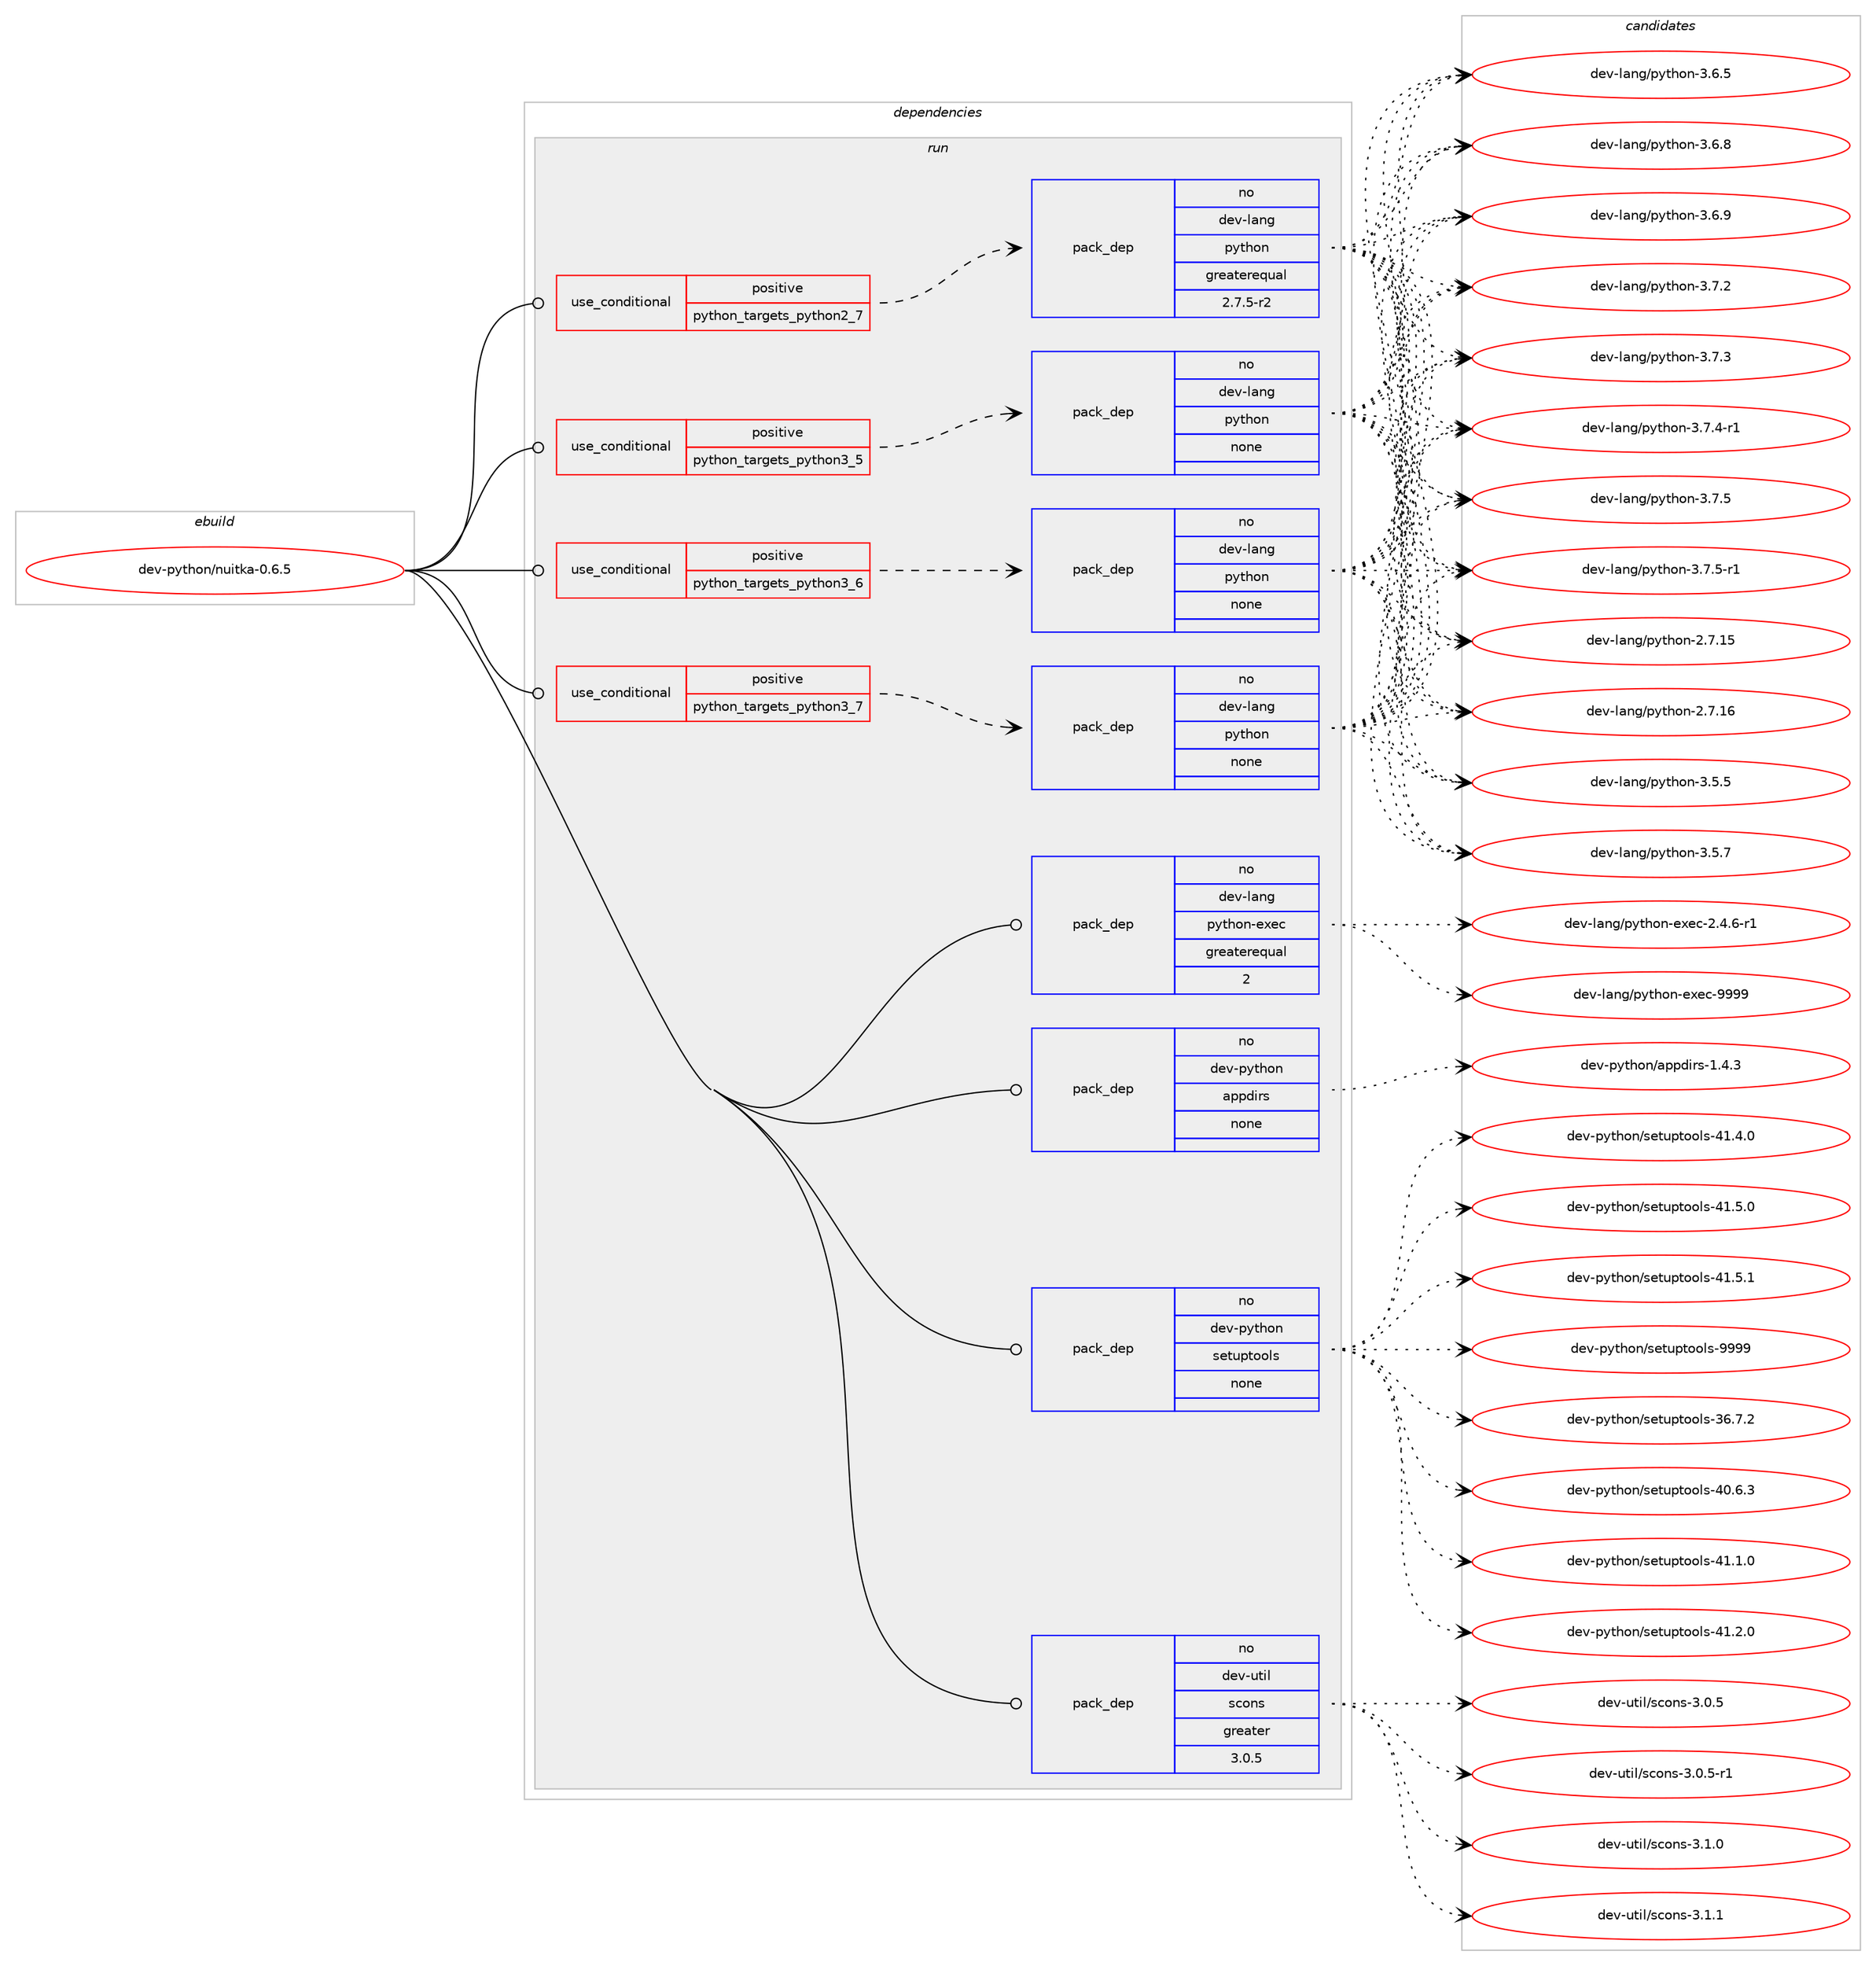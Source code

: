 digraph prolog {

# *************
# Graph options
# *************

newrank=true;
concentrate=true;
compound=true;
graph [rankdir=LR,fontname=Helvetica,fontsize=10,ranksep=1.5];#, ranksep=2.5, nodesep=0.2];
edge  [arrowhead=vee];
node  [fontname=Helvetica,fontsize=10];

# **********
# The ebuild
# **********

subgraph cluster_leftcol {
color=gray;
rank=same;
label=<<i>ebuild</i>>;
id [label="dev-python/nuitka-0.6.5", color=red, width=4, href="../dev-python/nuitka-0.6.5.svg"];
}

# ****************
# The dependencies
# ****************

subgraph cluster_midcol {
color=gray;
label=<<i>dependencies</i>>;
subgraph cluster_compile {
fillcolor="#eeeeee";
style=filled;
label=<<i>compile</i>>;
}
subgraph cluster_compileandrun {
fillcolor="#eeeeee";
style=filled;
label=<<i>compile and run</i>>;
}
subgraph cluster_run {
fillcolor="#eeeeee";
style=filled;
label=<<i>run</i>>;
subgraph cond143368 {
dependency617328 [label=<<TABLE BORDER="0" CELLBORDER="1" CELLSPACING="0" CELLPADDING="4"><TR><TD ROWSPAN="3" CELLPADDING="10">use_conditional</TD></TR><TR><TD>positive</TD></TR><TR><TD>python_targets_python2_7</TD></TR></TABLE>>, shape=none, color=red];
subgraph pack462152 {
dependency617329 [label=<<TABLE BORDER="0" CELLBORDER="1" CELLSPACING="0" CELLPADDING="4" WIDTH="220"><TR><TD ROWSPAN="6" CELLPADDING="30">pack_dep</TD></TR><TR><TD WIDTH="110">no</TD></TR><TR><TD>dev-lang</TD></TR><TR><TD>python</TD></TR><TR><TD>greaterequal</TD></TR><TR><TD>2.7.5-r2</TD></TR></TABLE>>, shape=none, color=blue];
}
dependency617328:e -> dependency617329:w [weight=20,style="dashed",arrowhead="vee"];
}
id:e -> dependency617328:w [weight=20,style="solid",arrowhead="odot"];
subgraph cond143369 {
dependency617330 [label=<<TABLE BORDER="0" CELLBORDER="1" CELLSPACING="0" CELLPADDING="4"><TR><TD ROWSPAN="3" CELLPADDING="10">use_conditional</TD></TR><TR><TD>positive</TD></TR><TR><TD>python_targets_python3_5</TD></TR></TABLE>>, shape=none, color=red];
subgraph pack462153 {
dependency617331 [label=<<TABLE BORDER="0" CELLBORDER="1" CELLSPACING="0" CELLPADDING="4" WIDTH="220"><TR><TD ROWSPAN="6" CELLPADDING="30">pack_dep</TD></TR><TR><TD WIDTH="110">no</TD></TR><TR><TD>dev-lang</TD></TR><TR><TD>python</TD></TR><TR><TD>none</TD></TR><TR><TD></TD></TR></TABLE>>, shape=none, color=blue];
}
dependency617330:e -> dependency617331:w [weight=20,style="dashed",arrowhead="vee"];
}
id:e -> dependency617330:w [weight=20,style="solid",arrowhead="odot"];
subgraph cond143370 {
dependency617332 [label=<<TABLE BORDER="0" CELLBORDER="1" CELLSPACING="0" CELLPADDING="4"><TR><TD ROWSPAN="3" CELLPADDING="10">use_conditional</TD></TR><TR><TD>positive</TD></TR><TR><TD>python_targets_python3_6</TD></TR></TABLE>>, shape=none, color=red];
subgraph pack462154 {
dependency617333 [label=<<TABLE BORDER="0" CELLBORDER="1" CELLSPACING="0" CELLPADDING="4" WIDTH="220"><TR><TD ROWSPAN="6" CELLPADDING="30">pack_dep</TD></TR><TR><TD WIDTH="110">no</TD></TR><TR><TD>dev-lang</TD></TR><TR><TD>python</TD></TR><TR><TD>none</TD></TR><TR><TD></TD></TR></TABLE>>, shape=none, color=blue];
}
dependency617332:e -> dependency617333:w [weight=20,style="dashed",arrowhead="vee"];
}
id:e -> dependency617332:w [weight=20,style="solid",arrowhead="odot"];
subgraph cond143371 {
dependency617334 [label=<<TABLE BORDER="0" CELLBORDER="1" CELLSPACING="0" CELLPADDING="4"><TR><TD ROWSPAN="3" CELLPADDING="10">use_conditional</TD></TR><TR><TD>positive</TD></TR><TR><TD>python_targets_python3_7</TD></TR></TABLE>>, shape=none, color=red];
subgraph pack462155 {
dependency617335 [label=<<TABLE BORDER="0" CELLBORDER="1" CELLSPACING="0" CELLPADDING="4" WIDTH="220"><TR><TD ROWSPAN="6" CELLPADDING="30">pack_dep</TD></TR><TR><TD WIDTH="110">no</TD></TR><TR><TD>dev-lang</TD></TR><TR><TD>python</TD></TR><TR><TD>none</TD></TR><TR><TD></TD></TR></TABLE>>, shape=none, color=blue];
}
dependency617334:e -> dependency617335:w [weight=20,style="dashed",arrowhead="vee"];
}
id:e -> dependency617334:w [weight=20,style="solid",arrowhead="odot"];
subgraph pack462156 {
dependency617336 [label=<<TABLE BORDER="0" CELLBORDER="1" CELLSPACING="0" CELLPADDING="4" WIDTH="220"><TR><TD ROWSPAN="6" CELLPADDING="30">pack_dep</TD></TR><TR><TD WIDTH="110">no</TD></TR><TR><TD>dev-lang</TD></TR><TR><TD>python-exec</TD></TR><TR><TD>greaterequal</TD></TR><TR><TD>2</TD></TR></TABLE>>, shape=none, color=blue];
}
id:e -> dependency617336:w [weight=20,style="solid",arrowhead="odot"];
subgraph pack462157 {
dependency617337 [label=<<TABLE BORDER="0" CELLBORDER="1" CELLSPACING="0" CELLPADDING="4" WIDTH="220"><TR><TD ROWSPAN="6" CELLPADDING="30">pack_dep</TD></TR><TR><TD WIDTH="110">no</TD></TR><TR><TD>dev-python</TD></TR><TR><TD>appdirs</TD></TR><TR><TD>none</TD></TR><TR><TD></TD></TR></TABLE>>, shape=none, color=blue];
}
id:e -> dependency617337:w [weight=20,style="solid",arrowhead="odot"];
subgraph pack462158 {
dependency617338 [label=<<TABLE BORDER="0" CELLBORDER="1" CELLSPACING="0" CELLPADDING="4" WIDTH="220"><TR><TD ROWSPAN="6" CELLPADDING="30">pack_dep</TD></TR><TR><TD WIDTH="110">no</TD></TR><TR><TD>dev-python</TD></TR><TR><TD>setuptools</TD></TR><TR><TD>none</TD></TR><TR><TD></TD></TR></TABLE>>, shape=none, color=blue];
}
id:e -> dependency617338:w [weight=20,style="solid",arrowhead="odot"];
subgraph pack462159 {
dependency617339 [label=<<TABLE BORDER="0" CELLBORDER="1" CELLSPACING="0" CELLPADDING="4" WIDTH="220"><TR><TD ROWSPAN="6" CELLPADDING="30">pack_dep</TD></TR><TR><TD WIDTH="110">no</TD></TR><TR><TD>dev-util</TD></TR><TR><TD>scons</TD></TR><TR><TD>greater</TD></TR><TR><TD>3.0.5</TD></TR></TABLE>>, shape=none, color=blue];
}
id:e -> dependency617339:w [weight=20,style="solid",arrowhead="odot"];
}
}

# **************
# The candidates
# **************

subgraph cluster_choices {
rank=same;
color=gray;
label=<<i>candidates</i>>;

subgraph choice462152 {
color=black;
nodesep=1;
choice10010111845108971101034711212111610411111045504655464953 [label="dev-lang/python-2.7.15", color=red, width=4,href="../dev-lang/python-2.7.15.svg"];
choice10010111845108971101034711212111610411111045504655464954 [label="dev-lang/python-2.7.16", color=red, width=4,href="../dev-lang/python-2.7.16.svg"];
choice100101118451089711010347112121116104111110455146534653 [label="dev-lang/python-3.5.5", color=red, width=4,href="../dev-lang/python-3.5.5.svg"];
choice100101118451089711010347112121116104111110455146534655 [label="dev-lang/python-3.5.7", color=red, width=4,href="../dev-lang/python-3.5.7.svg"];
choice100101118451089711010347112121116104111110455146544653 [label="dev-lang/python-3.6.5", color=red, width=4,href="../dev-lang/python-3.6.5.svg"];
choice100101118451089711010347112121116104111110455146544656 [label="dev-lang/python-3.6.8", color=red, width=4,href="../dev-lang/python-3.6.8.svg"];
choice100101118451089711010347112121116104111110455146544657 [label="dev-lang/python-3.6.9", color=red, width=4,href="../dev-lang/python-3.6.9.svg"];
choice100101118451089711010347112121116104111110455146554650 [label="dev-lang/python-3.7.2", color=red, width=4,href="../dev-lang/python-3.7.2.svg"];
choice100101118451089711010347112121116104111110455146554651 [label="dev-lang/python-3.7.3", color=red, width=4,href="../dev-lang/python-3.7.3.svg"];
choice1001011184510897110103471121211161041111104551465546524511449 [label="dev-lang/python-3.7.4-r1", color=red, width=4,href="../dev-lang/python-3.7.4-r1.svg"];
choice100101118451089711010347112121116104111110455146554653 [label="dev-lang/python-3.7.5", color=red, width=4,href="../dev-lang/python-3.7.5.svg"];
choice1001011184510897110103471121211161041111104551465546534511449 [label="dev-lang/python-3.7.5-r1", color=red, width=4,href="../dev-lang/python-3.7.5-r1.svg"];
dependency617329:e -> choice10010111845108971101034711212111610411111045504655464953:w [style=dotted,weight="100"];
dependency617329:e -> choice10010111845108971101034711212111610411111045504655464954:w [style=dotted,weight="100"];
dependency617329:e -> choice100101118451089711010347112121116104111110455146534653:w [style=dotted,weight="100"];
dependency617329:e -> choice100101118451089711010347112121116104111110455146534655:w [style=dotted,weight="100"];
dependency617329:e -> choice100101118451089711010347112121116104111110455146544653:w [style=dotted,weight="100"];
dependency617329:e -> choice100101118451089711010347112121116104111110455146544656:w [style=dotted,weight="100"];
dependency617329:e -> choice100101118451089711010347112121116104111110455146544657:w [style=dotted,weight="100"];
dependency617329:e -> choice100101118451089711010347112121116104111110455146554650:w [style=dotted,weight="100"];
dependency617329:e -> choice100101118451089711010347112121116104111110455146554651:w [style=dotted,weight="100"];
dependency617329:e -> choice1001011184510897110103471121211161041111104551465546524511449:w [style=dotted,weight="100"];
dependency617329:e -> choice100101118451089711010347112121116104111110455146554653:w [style=dotted,weight="100"];
dependency617329:e -> choice1001011184510897110103471121211161041111104551465546534511449:w [style=dotted,weight="100"];
}
subgraph choice462153 {
color=black;
nodesep=1;
choice10010111845108971101034711212111610411111045504655464953 [label="dev-lang/python-2.7.15", color=red, width=4,href="../dev-lang/python-2.7.15.svg"];
choice10010111845108971101034711212111610411111045504655464954 [label="dev-lang/python-2.7.16", color=red, width=4,href="../dev-lang/python-2.7.16.svg"];
choice100101118451089711010347112121116104111110455146534653 [label="dev-lang/python-3.5.5", color=red, width=4,href="../dev-lang/python-3.5.5.svg"];
choice100101118451089711010347112121116104111110455146534655 [label="dev-lang/python-3.5.7", color=red, width=4,href="../dev-lang/python-3.5.7.svg"];
choice100101118451089711010347112121116104111110455146544653 [label="dev-lang/python-3.6.5", color=red, width=4,href="../dev-lang/python-3.6.5.svg"];
choice100101118451089711010347112121116104111110455146544656 [label="dev-lang/python-3.6.8", color=red, width=4,href="../dev-lang/python-3.6.8.svg"];
choice100101118451089711010347112121116104111110455146544657 [label="dev-lang/python-3.6.9", color=red, width=4,href="../dev-lang/python-3.6.9.svg"];
choice100101118451089711010347112121116104111110455146554650 [label="dev-lang/python-3.7.2", color=red, width=4,href="../dev-lang/python-3.7.2.svg"];
choice100101118451089711010347112121116104111110455146554651 [label="dev-lang/python-3.7.3", color=red, width=4,href="../dev-lang/python-3.7.3.svg"];
choice1001011184510897110103471121211161041111104551465546524511449 [label="dev-lang/python-3.7.4-r1", color=red, width=4,href="../dev-lang/python-3.7.4-r1.svg"];
choice100101118451089711010347112121116104111110455146554653 [label="dev-lang/python-3.7.5", color=red, width=4,href="../dev-lang/python-3.7.5.svg"];
choice1001011184510897110103471121211161041111104551465546534511449 [label="dev-lang/python-3.7.5-r1", color=red, width=4,href="../dev-lang/python-3.7.5-r1.svg"];
dependency617331:e -> choice10010111845108971101034711212111610411111045504655464953:w [style=dotted,weight="100"];
dependency617331:e -> choice10010111845108971101034711212111610411111045504655464954:w [style=dotted,weight="100"];
dependency617331:e -> choice100101118451089711010347112121116104111110455146534653:w [style=dotted,weight="100"];
dependency617331:e -> choice100101118451089711010347112121116104111110455146534655:w [style=dotted,weight="100"];
dependency617331:e -> choice100101118451089711010347112121116104111110455146544653:w [style=dotted,weight="100"];
dependency617331:e -> choice100101118451089711010347112121116104111110455146544656:w [style=dotted,weight="100"];
dependency617331:e -> choice100101118451089711010347112121116104111110455146544657:w [style=dotted,weight="100"];
dependency617331:e -> choice100101118451089711010347112121116104111110455146554650:w [style=dotted,weight="100"];
dependency617331:e -> choice100101118451089711010347112121116104111110455146554651:w [style=dotted,weight="100"];
dependency617331:e -> choice1001011184510897110103471121211161041111104551465546524511449:w [style=dotted,weight="100"];
dependency617331:e -> choice100101118451089711010347112121116104111110455146554653:w [style=dotted,weight="100"];
dependency617331:e -> choice1001011184510897110103471121211161041111104551465546534511449:w [style=dotted,weight="100"];
}
subgraph choice462154 {
color=black;
nodesep=1;
choice10010111845108971101034711212111610411111045504655464953 [label="dev-lang/python-2.7.15", color=red, width=4,href="../dev-lang/python-2.7.15.svg"];
choice10010111845108971101034711212111610411111045504655464954 [label="dev-lang/python-2.7.16", color=red, width=4,href="../dev-lang/python-2.7.16.svg"];
choice100101118451089711010347112121116104111110455146534653 [label="dev-lang/python-3.5.5", color=red, width=4,href="../dev-lang/python-3.5.5.svg"];
choice100101118451089711010347112121116104111110455146534655 [label="dev-lang/python-3.5.7", color=red, width=4,href="../dev-lang/python-3.5.7.svg"];
choice100101118451089711010347112121116104111110455146544653 [label="dev-lang/python-3.6.5", color=red, width=4,href="../dev-lang/python-3.6.5.svg"];
choice100101118451089711010347112121116104111110455146544656 [label="dev-lang/python-3.6.8", color=red, width=4,href="../dev-lang/python-3.6.8.svg"];
choice100101118451089711010347112121116104111110455146544657 [label="dev-lang/python-3.6.9", color=red, width=4,href="../dev-lang/python-3.6.9.svg"];
choice100101118451089711010347112121116104111110455146554650 [label="dev-lang/python-3.7.2", color=red, width=4,href="../dev-lang/python-3.7.2.svg"];
choice100101118451089711010347112121116104111110455146554651 [label="dev-lang/python-3.7.3", color=red, width=4,href="../dev-lang/python-3.7.3.svg"];
choice1001011184510897110103471121211161041111104551465546524511449 [label="dev-lang/python-3.7.4-r1", color=red, width=4,href="../dev-lang/python-3.7.4-r1.svg"];
choice100101118451089711010347112121116104111110455146554653 [label="dev-lang/python-3.7.5", color=red, width=4,href="../dev-lang/python-3.7.5.svg"];
choice1001011184510897110103471121211161041111104551465546534511449 [label="dev-lang/python-3.7.5-r1", color=red, width=4,href="../dev-lang/python-3.7.5-r1.svg"];
dependency617333:e -> choice10010111845108971101034711212111610411111045504655464953:w [style=dotted,weight="100"];
dependency617333:e -> choice10010111845108971101034711212111610411111045504655464954:w [style=dotted,weight="100"];
dependency617333:e -> choice100101118451089711010347112121116104111110455146534653:w [style=dotted,weight="100"];
dependency617333:e -> choice100101118451089711010347112121116104111110455146534655:w [style=dotted,weight="100"];
dependency617333:e -> choice100101118451089711010347112121116104111110455146544653:w [style=dotted,weight="100"];
dependency617333:e -> choice100101118451089711010347112121116104111110455146544656:w [style=dotted,weight="100"];
dependency617333:e -> choice100101118451089711010347112121116104111110455146544657:w [style=dotted,weight="100"];
dependency617333:e -> choice100101118451089711010347112121116104111110455146554650:w [style=dotted,weight="100"];
dependency617333:e -> choice100101118451089711010347112121116104111110455146554651:w [style=dotted,weight="100"];
dependency617333:e -> choice1001011184510897110103471121211161041111104551465546524511449:w [style=dotted,weight="100"];
dependency617333:e -> choice100101118451089711010347112121116104111110455146554653:w [style=dotted,weight="100"];
dependency617333:e -> choice1001011184510897110103471121211161041111104551465546534511449:w [style=dotted,weight="100"];
}
subgraph choice462155 {
color=black;
nodesep=1;
choice10010111845108971101034711212111610411111045504655464953 [label="dev-lang/python-2.7.15", color=red, width=4,href="../dev-lang/python-2.7.15.svg"];
choice10010111845108971101034711212111610411111045504655464954 [label="dev-lang/python-2.7.16", color=red, width=4,href="../dev-lang/python-2.7.16.svg"];
choice100101118451089711010347112121116104111110455146534653 [label="dev-lang/python-3.5.5", color=red, width=4,href="../dev-lang/python-3.5.5.svg"];
choice100101118451089711010347112121116104111110455146534655 [label="dev-lang/python-3.5.7", color=red, width=4,href="../dev-lang/python-3.5.7.svg"];
choice100101118451089711010347112121116104111110455146544653 [label="dev-lang/python-3.6.5", color=red, width=4,href="../dev-lang/python-3.6.5.svg"];
choice100101118451089711010347112121116104111110455146544656 [label="dev-lang/python-3.6.8", color=red, width=4,href="../dev-lang/python-3.6.8.svg"];
choice100101118451089711010347112121116104111110455146544657 [label="dev-lang/python-3.6.9", color=red, width=4,href="../dev-lang/python-3.6.9.svg"];
choice100101118451089711010347112121116104111110455146554650 [label="dev-lang/python-3.7.2", color=red, width=4,href="../dev-lang/python-3.7.2.svg"];
choice100101118451089711010347112121116104111110455146554651 [label="dev-lang/python-3.7.3", color=red, width=4,href="../dev-lang/python-3.7.3.svg"];
choice1001011184510897110103471121211161041111104551465546524511449 [label="dev-lang/python-3.7.4-r1", color=red, width=4,href="../dev-lang/python-3.7.4-r1.svg"];
choice100101118451089711010347112121116104111110455146554653 [label="dev-lang/python-3.7.5", color=red, width=4,href="../dev-lang/python-3.7.5.svg"];
choice1001011184510897110103471121211161041111104551465546534511449 [label="dev-lang/python-3.7.5-r1", color=red, width=4,href="../dev-lang/python-3.7.5-r1.svg"];
dependency617335:e -> choice10010111845108971101034711212111610411111045504655464953:w [style=dotted,weight="100"];
dependency617335:e -> choice10010111845108971101034711212111610411111045504655464954:w [style=dotted,weight="100"];
dependency617335:e -> choice100101118451089711010347112121116104111110455146534653:w [style=dotted,weight="100"];
dependency617335:e -> choice100101118451089711010347112121116104111110455146534655:w [style=dotted,weight="100"];
dependency617335:e -> choice100101118451089711010347112121116104111110455146544653:w [style=dotted,weight="100"];
dependency617335:e -> choice100101118451089711010347112121116104111110455146544656:w [style=dotted,weight="100"];
dependency617335:e -> choice100101118451089711010347112121116104111110455146544657:w [style=dotted,weight="100"];
dependency617335:e -> choice100101118451089711010347112121116104111110455146554650:w [style=dotted,weight="100"];
dependency617335:e -> choice100101118451089711010347112121116104111110455146554651:w [style=dotted,weight="100"];
dependency617335:e -> choice1001011184510897110103471121211161041111104551465546524511449:w [style=dotted,weight="100"];
dependency617335:e -> choice100101118451089711010347112121116104111110455146554653:w [style=dotted,weight="100"];
dependency617335:e -> choice1001011184510897110103471121211161041111104551465546534511449:w [style=dotted,weight="100"];
}
subgraph choice462156 {
color=black;
nodesep=1;
choice10010111845108971101034711212111610411111045101120101994550465246544511449 [label="dev-lang/python-exec-2.4.6-r1", color=red, width=4,href="../dev-lang/python-exec-2.4.6-r1.svg"];
choice10010111845108971101034711212111610411111045101120101994557575757 [label="dev-lang/python-exec-9999", color=red, width=4,href="../dev-lang/python-exec-9999.svg"];
dependency617336:e -> choice10010111845108971101034711212111610411111045101120101994550465246544511449:w [style=dotted,weight="100"];
dependency617336:e -> choice10010111845108971101034711212111610411111045101120101994557575757:w [style=dotted,weight="100"];
}
subgraph choice462157 {
color=black;
nodesep=1;
choice100101118451121211161041111104797112112100105114115454946524651 [label="dev-python/appdirs-1.4.3", color=red, width=4,href="../dev-python/appdirs-1.4.3.svg"];
dependency617337:e -> choice100101118451121211161041111104797112112100105114115454946524651:w [style=dotted,weight="100"];
}
subgraph choice462158 {
color=black;
nodesep=1;
choice100101118451121211161041111104711510111611711211611111110811545515446554650 [label="dev-python/setuptools-36.7.2", color=red, width=4,href="../dev-python/setuptools-36.7.2.svg"];
choice100101118451121211161041111104711510111611711211611111110811545524846544651 [label="dev-python/setuptools-40.6.3", color=red, width=4,href="../dev-python/setuptools-40.6.3.svg"];
choice100101118451121211161041111104711510111611711211611111110811545524946494648 [label="dev-python/setuptools-41.1.0", color=red, width=4,href="../dev-python/setuptools-41.1.0.svg"];
choice100101118451121211161041111104711510111611711211611111110811545524946504648 [label="dev-python/setuptools-41.2.0", color=red, width=4,href="../dev-python/setuptools-41.2.0.svg"];
choice100101118451121211161041111104711510111611711211611111110811545524946524648 [label="dev-python/setuptools-41.4.0", color=red, width=4,href="../dev-python/setuptools-41.4.0.svg"];
choice100101118451121211161041111104711510111611711211611111110811545524946534648 [label="dev-python/setuptools-41.5.0", color=red, width=4,href="../dev-python/setuptools-41.5.0.svg"];
choice100101118451121211161041111104711510111611711211611111110811545524946534649 [label="dev-python/setuptools-41.5.1", color=red, width=4,href="../dev-python/setuptools-41.5.1.svg"];
choice10010111845112121116104111110471151011161171121161111111081154557575757 [label="dev-python/setuptools-9999", color=red, width=4,href="../dev-python/setuptools-9999.svg"];
dependency617338:e -> choice100101118451121211161041111104711510111611711211611111110811545515446554650:w [style=dotted,weight="100"];
dependency617338:e -> choice100101118451121211161041111104711510111611711211611111110811545524846544651:w [style=dotted,weight="100"];
dependency617338:e -> choice100101118451121211161041111104711510111611711211611111110811545524946494648:w [style=dotted,weight="100"];
dependency617338:e -> choice100101118451121211161041111104711510111611711211611111110811545524946504648:w [style=dotted,weight="100"];
dependency617338:e -> choice100101118451121211161041111104711510111611711211611111110811545524946524648:w [style=dotted,weight="100"];
dependency617338:e -> choice100101118451121211161041111104711510111611711211611111110811545524946534648:w [style=dotted,weight="100"];
dependency617338:e -> choice100101118451121211161041111104711510111611711211611111110811545524946534649:w [style=dotted,weight="100"];
dependency617338:e -> choice10010111845112121116104111110471151011161171121161111111081154557575757:w [style=dotted,weight="100"];
}
subgraph choice462159 {
color=black;
nodesep=1;
choice100101118451171161051084711599111110115455146484653 [label="dev-util/scons-3.0.5", color=red, width=4,href="../dev-util/scons-3.0.5.svg"];
choice1001011184511711610510847115991111101154551464846534511449 [label="dev-util/scons-3.0.5-r1", color=red, width=4,href="../dev-util/scons-3.0.5-r1.svg"];
choice100101118451171161051084711599111110115455146494648 [label="dev-util/scons-3.1.0", color=red, width=4,href="../dev-util/scons-3.1.0.svg"];
choice100101118451171161051084711599111110115455146494649 [label="dev-util/scons-3.1.1", color=red, width=4,href="../dev-util/scons-3.1.1.svg"];
dependency617339:e -> choice100101118451171161051084711599111110115455146484653:w [style=dotted,weight="100"];
dependency617339:e -> choice1001011184511711610510847115991111101154551464846534511449:w [style=dotted,weight="100"];
dependency617339:e -> choice100101118451171161051084711599111110115455146494648:w [style=dotted,weight="100"];
dependency617339:e -> choice100101118451171161051084711599111110115455146494649:w [style=dotted,weight="100"];
}
}

}
